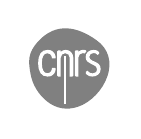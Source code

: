 \begin{tikzpicture}[scale=0.015]
  \path[fill=gray]  (145.9,559.4) .. controls (136.8,560.0) and (128.5,556.4) .. (121.4,548.8) .. controls (112.1,538.9) and (112.3,531.9) .. (114.8,519.5) .. controls (116.5,511.3) and (121.3,503.5) .. (128.1,497.9) .. controls (136.0,491.4) and (145.2,489.8) .. (154.9,493.1) .. controls (165.5,496.7) and (175.6,507.2) .. (179.5,518.6) .. controls (183.8,531.0) and (180.5,542.2) .. (170.5,549.3) .. controls (161.9,555.5) and (153.6,558.9) .. (145.9,559.4);
  \begin{scope}[white]
    \fill (135.1,525.9) -- (132.7,525.9) -- (132.7,525.9) .. controls (132.7,525.4) and (132.4,521.4) .. (128.9,521.4) .. controls (125.7,521.4) and (124.1,524.3) .. (124.1,529.9) .. controls (124.1,535.5) and (125.7,538.3) .. (128.9,538.3) .. controls (132.5,538.3) and (132.7,534.1) .. (132.7,533.9) -- (132.7,533.9) -- (135.1,533.9) .. controls (135.3,533.9) and (135.5,533.9) .. (135.6,534.1) .. controls (135.8,534.2) and (135.9,534.4) .. (135.8,534.6) .. controls (135.8,535.7) and (135.2,541.2) .. (128.9,541.2) .. controls (123.7,541.2) and (121.0,537.3) .. (121.0,529.9) .. controls (121.0,522.5) and (123.7,518.6) .. (128.9,518.6) .. controls (135.0,518.6) and (135.8,523.6) .. (135.8,525.1) .. controls (135.9,525.3) and (135.8,525.5) .. (135.6,525.7) .. controls (135.5,525.8) and (135.3,525.9) .. (135.1,525.9);
    \fill (168.9,531.2) -- (168.9,531.2) -- (166.9,532.1) .. controls (165.0,533.0) and (164.3,533.8) .. (164.3,535.3) .. controls (164.3,537.2) and (165.7,538.5) .. (167.8,538.5) .. controls (169.1,538.5) and (170.1,538.3) .. (171.3,537.0) -- (171.4,536.9) -- (172.5,537.9) .. controls (173.1,538.5) and (172.9,539.0) .. (172.6,539.3) .. controls (171.6,540.6) and (169.9,541.2) .. (167.9,541.2) .. controls (164.0,541.2) and (161.2,538.7) .. (161.2,535.2) .. controls (161.2,531.8) and (163.4,530.4) .. (165.7,529.4) -- (167.8,528.4) .. controls (169.8,527.5) and (170.8,526.7) .. (170.8,524.7) .. controls (170.8,522.0) and (168.4,521.3) .. (166.9,521.3) .. controls (165.7,521.3) and (164.3,521.6) .. (162.6,523.5) -- (162.5,523.6) -- (161.4,522.6) .. controls (160.8,522.1) and (160.8,521.7) .. (161.4,520.9) .. controls (162.9,519.0) and (165.2,518.6) .. (166.8,518.6) .. controls (170.3,518.6) and (173.9,520.7) .. (173.9,524.8) .. controls (173.9,528.4) and (171.9,530.0) .. (168.9,531.2);
    \fill (150.7,534.7) .. controls (150.7,538.2) and (147.9,541.2) .. (144.4,541.2) .. controls (142.7,541.2) and (141.2,540.6) .. (140.1,539.6) -- (140.1,540.8) -- (138.0,540.8) .. controls (137.3,540.8) and (137.1,540.3) .. (137.1,539.9) -- (137.1,519.4) .. controls (137.1,518.9) and (137.4,518.5) .. (138.0,518.5) -- (140.1,518.5) .. controls (140.1,518.5) and (140.1,534.6) .. (140.1,534.6) .. controls (140.1,536.7) and (141.8,538.4) .. (143.9,538.4) .. controls (146.0,538.4) and (147.7,536.7) .. (147.7,534.6) .. controls (147.7,534.6) and (147.7,518.5) .. (147.7,518.5) -- (149.8,518.5) .. controls (150.4,518.5) and (150.7,518.9) .. (150.7,519.4) .. controls (150.7,519.4) and (150.7,534.7) .. (150.7,534.7);
    \fill (161.6,539.7) .. controls (161.7,539.8) and (161.8,540.0) .. (161.8,540.2) .. controls (161.8,540.5) and (161.5,540.8) .. (161.2,540.9) .. controls (160.6,541.1) and (160.0,541.3) .. (159.3,541.3) .. controls (157.6,541.3) and (156.1,540.6) .. (155.0,539.6) -- (155.0,540.8) -- (152.9,540.8) .. controls (152.3,540.8) and (152.0,540.4) .. (152.0,539.9) -- (152.0,519.5) .. controls (152.0,518.9) and (152.4,518.6) .. (152.9,518.6) -- (155.0,518.6) .. controls (155.0,518.6) and (155.0,534.7) .. (155.0,534.7) .. controls (155.0,536.8) and (156.7,538.5) .. (158.8,538.5) .. controls (159.4,538.5) and (159.9,538.4) .. (160.4,538.1) -- (161.6,539.7);
    \fill (143.2,535.8) rectangle (144.9,495.6);
  \end{scope}
\end{tikzpicture}
